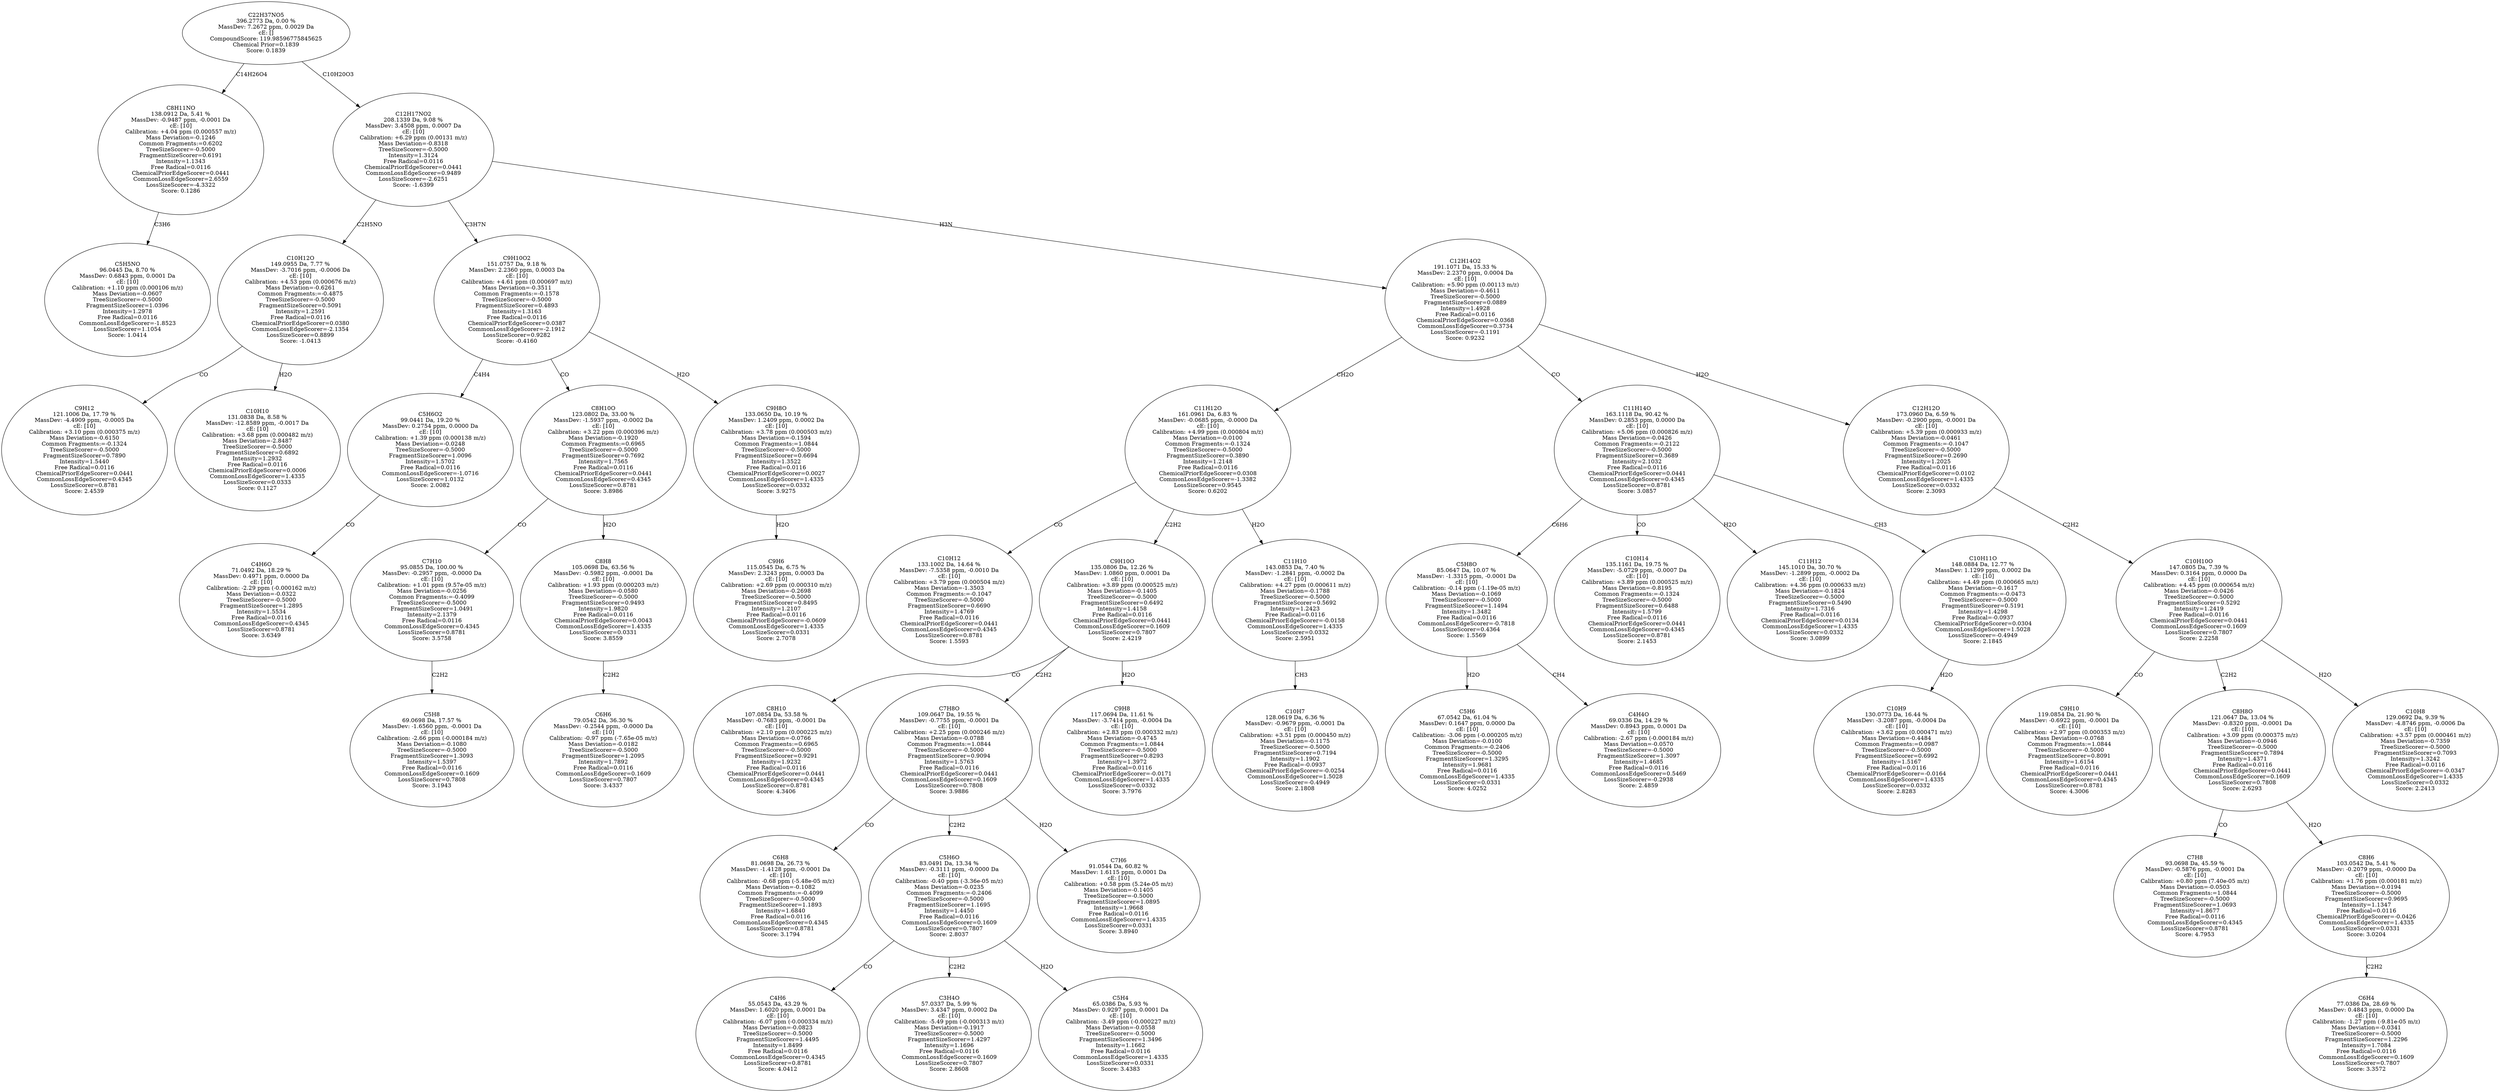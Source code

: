 strict digraph {
v1 [label="C5H5NO\n96.0445 Da, 8.70 %\nMassDev: 0.6843 ppm, 0.0001 Da\ncE: [10]\nCalibration: +1.10 ppm (0.000106 m/z)\nMass Deviation=-0.0607\nTreeSizeScorer=-0.5000\nFragmentSizeScorer=1.0396\nIntensity=1.2978\nFree Radical=0.0116\nCommonLossEdgeScorer=-1.8523\nLossSizeScorer=1.1054\nScore: 1.0414"];
v2 [label="C8H11NO\n138.0912 Da, 5.41 %\nMassDev: -0.9487 ppm, -0.0001 Da\ncE: [10]\nCalibration: +4.04 ppm (0.000557 m/z)\nMass Deviation=-0.1246\nCommon Fragments:=0.6202\nTreeSizeScorer=-0.5000\nFragmentSizeScorer=0.6191\nIntensity=1.1343\nFree Radical=0.0116\nChemicalPriorEdgeScorer=0.0441\nCommonLossEdgeScorer=2.6559\nLossSizeScorer=-4.3322\nScore: 0.1286"];
v3 [label="C9H12\n121.1006 Da, 17.79 %\nMassDev: -4.4909 ppm, -0.0005 Da\ncE: [10]\nCalibration: +3.10 ppm (0.000375 m/z)\nMass Deviation=-0.6150\nCommon Fragments:=-0.1324\nTreeSizeScorer=-0.5000\nFragmentSizeScorer=0.7890\nIntensity=1.5440\nFree Radical=0.0116\nChemicalPriorEdgeScorer=0.0441\nCommonLossEdgeScorer=0.4345\nLossSizeScorer=0.8781\nScore: 2.4539"];
v4 [label="C10H10\n131.0838 Da, 8.58 %\nMassDev: -12.8589 ppm, -0.0017 Da\ncE: [10]\nCalibration: +3.68 ppm (0.000482 m/z)\nMass Deviation=-2.8487\nTreeSizeScorer=-0.5000\nFragmentSizeScorer=0.6892\nIntensity=1.2932\nFree Radical=0.0116\nChemicalPriorEdgeScorer=0.0006\nCommonLossEdgeScorer=1.4335\nLossSizeScorer=0.0333\nScore: 0.1127"];
v5 [label="C10H12O\n149.0955 Da, 7.77 %\nMassDev: -3.7016 ppm, -0.0006 Da\ncE: [10]\nCalibration: +4.53 ppm (0.000676 m/z)\nMass Deviation=-0.6261\nCommon Fragments:=-0.4875\nTreeSizeScorer=-0.5000\nFragmentSizeScorer=0.5091\nIntensity=1.2591\nFree Radical=0.0116\nChemicalPriorEdgeScorer=0.0380\nCommonLossEdgeScorer=-2.1354\nLossSizeScorer=0.8899\nScore: -1.0413"];
v6 [label="C4H6O\n71.0492 Da, 18.29 %\nMassDev: 0.4971 ppm, 0.0000 Da\ncE: [10]\nCalibration: -2.29 ppm (-0.000162 m/z)\nMass Deviation=-0.0322\nTreeSizeScorer=-0.5000\nFragmentSizeScorer=1.2895\nIntensity=1.5534\nFree Radical=0.0116\nCommonLossEdgeScorer=0.4345\nLossSizeScorer=0.8781\nScore: 3.6349"];
v7 [label="C5H6O2\n99.0441 Da, 19.20 %\nMassDev: 0.2754 ppm, 0.0000 Da\ncE: [10]\nCalibration: +1.39 ppm (0.000138 m/z)\nMass Deviation=-0.0248\nTreeSizeScorer=-0.5000\nFragmentSizeScorer=1.0096\nIntensity=1.5702\nFree Radical=0.0116\nCommonLossEdgeScorer=-1.0716\nLossSizeScorer=1.0132\nScore: 2.0082"];
v8 [label="C5H8\n69.0698 Da, 17.57 %\nMassDev: -1.6560 ppm, -0.0001 Da\ncE: [10]\nCalibration: -2.66 ppm (-0.000184 m/z)\nMass Deviation=-0.1080\nTreeSizeScorer=-0.5000\nFragmentSizeScorer=1.3093\nIntensity=1.5397\nFree Radical=0.0116\nCommonLossEdgeScorer=0.1609\nLossSizeScorer=0.7808\nScore: 3.1943"];
v9 [label="C7H10\n95.0855 Da, 100.00 %\nMassDev: -0.2957 ppm, -0.0000 Da\ncE: [10]\nCalibration: +1.01 ppm (9.57e-05 m/z)\nMass Deviation=-0.0256\nCommon Fragments:=-0.4099\nTreeSizeScorer=-0.5000\nFragmentSizeScorer=1.0491\nIntensity=2.1379\nFree Radical=0.0116\nCommonLossEdgeScorer=0.4345\nLossSizeScorer=0.8781\nScore: 3.5758"];
v10 [label="C6H6\n79.0542 Da, 36.30 %\nMassDev: -0.2544 ppm, -0.0000 Da\ncE: [10]\nCalibration: -0.97 ppm (-7.65e-05 m/z)\nMass Deviation=-0.0182\nTreeSizeScorer=-0.5000\nFragmentSizeScorer=1.2095\nIntensity=1.7892\nFree Radical=0.0116\nCommonLossEdgeScorer=0.1609\nLossSizeScorer=0.7807\nScore: 3.4337"];
v11 [label="C8H8\n105.0698 Da, 63.56 %\nMassDev: -0.5982 ppm, -0.0001 Da\ncE: [10]\nCalibration: +1.93 ppm (0.000203 m/z)\nMass Deviation=-0.0580\nTreeSizeScorer=-0.5000\nFragmentSizeScorer=0.9493\nIntensity=1.9820\nFree Radical=0.0116\nChemicalPriorEdgeScorer=0.0043\nCommonLossEdgeScorer=1.4335\nLossSizeScorer=0.0331\nScore: 3.8559"];
v12 [label="C8H10O\n123.0802 Da, 33.00 %\nMassDev: -1.5937 ppm, -0.0002 Da\ncE: [10]\nCalibration: +3.22 ppm (0.000396 m/z)\nMass Deviation=-0.1920\nCommon Fragments:=0.6965\nTreeSizeScorer=-0.5000\nFragmentSizeScorer=0.7692\nIntensity=1.7565\nFree Radical=0.0116\nChemicalPriorEdgeScorer=0.0441\nCommonLossEdgeScorer=0.4345\nLossSizeScorer=0.8781\nScore: 3.8986"];
v13 [label="C9H6\n115.0545 Da, 6.75 %\nMassDev: 2.3243 ppm, 0.0003 Da\ncE: [10]\nCalibration: +2.69 ppm (0.000310 m/z)\nMass Deviation=-0.2698\nTreeSizeScorer=-0.5000\nFragmentSizeScorer=0.8495\nIntensity=1.2107\nFree Radical=0.0116\nChemicalPriorEdgeScorer=-0.0609\nCommonLossEdgeScorer=1.4335\nLossSizeScorer=0.0331\nScore: 2.7078"];
v14 [label="C9H8O\n133.0650 Da, 10.19 %\nMassDev: 1.2409 ppm, 0.0002 Da\ncE: [10]\nCalibration: +3.78 ppm (0.000503 m/z)\nMass Deviation=-0.1594\nCommon Fragments:=1.0844\nTreeSizeScorer=-0.5000\nFragmentSizeScorer=0.6694\nIntensity=1.3522\nFree Radical=0.0116\nChemicalPriorEdgeScorer=0.0027\nCommonLossEdgeScorer=1.4335\nLossSizeScorer=0.0332\nScore: 3.9275"];
v15 [label="C9H10O2\n151.0757 Da, 9.18 %\nMassDev: 2.2360 ppm, 0.0003 Da\ncE: [10]\nCalibration: +4.61 ppm (0.000697 m/z)\nMass Deviation=-0.3511\nCommon Fragments:=-0.1578\nTreeSizeScorer=-0.5000\nFragmentSizeScorer=0.4893\nIntensity=1.3163\nFree Radical=0.0116\nChemicalPriorEdgeScorer=0.0387\nCommonLossEdgeScorer=-2.1912\nLossSizeScorer=0.9282\nScore: -0.4160"];
v16 [label="C10H12\n133.1002 Da, 14.64 %\nMassDev: -7.5358 ppm, -0.0010 Da\ncE: [10]\nCalibration: +3.79 ppm (0.000504 m/z)\nMass Deviation=-1.3503\nCommon Fragments:=-0.1047\nTreeSizeScorer=-0.5000\nFragmentSizeScorer=0.6690\nIntensity=1.4769\nFree Radical=0.0116\nChemicalPriorEdgeScorer=0.0441\nCommonLossEdgeScorer=0.4345\nLossSizeScorer=0.8781\nScore: 1.5593"];
v17 [label="C8H10\n107.0854 Da, 53.58 %\nMassDev: -0.7683 ppm, -0.0001 Da\ncE: [10]\nCalibration: +2.10 ppm (0.000225 m/z)\nMass Deviation=-0.0766\nCommon Fragments:=0.6965\nTreeSizeScorer=-0.5000\nFragmentSizeScorer=0.9291\nIntensity=1.9232\nFree Radical=0.0116\nChemicalPriorEdgeScorer=0.0441\nCommonLossEdgeScorer=0.4345\nLossSizeScorer=0.8781\nScore: 4.3406"];
v18 [label="C6H8\n81.0698 Da, 26.73 %\nMassDev: -1.4128 ppm, -0.0001 Da\ncE: [10]\nCalibration: -0.68 ppm (-5.48e-05 m/z)\nMass Deviation=-0.1082\nCommon Fragments:=-0.4099\nTreeSizeScorer=-0.5000\nFragmentSizeScorer=1.1893\nIntensity=1.6840\nFree Radical=0.0116\nCommonLossEdgeScorer=0.4345\nLossSizeScorer=0.8781\nScore: 3.1794"];
v19 [label="C4H6\n55.0543 Da, 43.29 %\nMassDev: 1.6020 ppm, 0.0001 Da\ncE: [10]\nCalibration: -6.07 ppm (-0.000334 m/z)\nMass Deviation=-0.0823\nTreeSizeScorer=-0.5000\nFragmentSizeScorer=1.4495\nIntensity=1.8499\nFree Radical=0.0116\nCommonLossEdgeScorer=0.4345\nLossSizeScorer=0.8781\nScore: 4.0412"];
v20 [label="C3H4O\n57.0337 Da, 5.99 %\nMassDev: 3.4347 ppm, 0.0002 Da\ncE: [10]\nCalibration: -5.49 ppm (-0.000313 m/z)\nMass Deviation=-0.1917\nTreeSizeScorer=-0.5000\nFragmentSizeScorer=1.4297\nIntensity=1.1696\nFree Radical=0.0116\nCommonLossEdgeScorer=0.1609\nLossSizeScorer=0.7807\nScore: 2.8608"];
v21 [label="C5H4\n65.0386 Da, 5.93 %\nMassDev: 0.9297 ppm, 0.0001 Da\ncE: [10]\nCalibration: -3.49 ppm (-0.000227 m/z)\nMass Deviation=-0.0558\nTreeSizeScorer=-0.5000\nFragmentSizeScorer=1.3496\nIntensity=1.1662\nFree Radical=0.0116\nCommonLossEdgeScorer=1.4335\nLossSizeScorer=0.0331\nScore: 3.4383"];
v22 [label="C5H6O\n83.0491 Da, 13.34 %\nMassDev: -0.3111 ppm, -0.0000 Da\ncE: [10]\nCalibration: -0.40 ppm (-3.36e-05 m/z)\nMass Deviation=-0.0235\nCommon Fragments:=-0.2406\nTreeSizeScorer=-0.5000\nFragmentSizeScorer=1.1695\nIntensity=1.4450\nFree Radical=0.0116\nCommonLossEdgeScorer=0.1609\nLossSizeScorer=0.7807\nScore: 2.8037"];
v23 [label="C7H6\n91.0544 Da, 60.82 %\nMassDev: 1.6115 ppm, 0.0001 Da\ncE: [10]\nCalibration: +0.58 ppm (5.24e-05 m/z)\nMass Deviation=-0.1405\nTreeSizeScorer=-0.5000\nFragmentSizeScorer=1.0895\nIntensity=1.9668\nFree Radical=0.0116\nCommonLossEdgeScorer=1.4335\nLossSizeScorer=0.0331\nScore: 3.8940"];
v24 [label="C7H8O\n109.0647 Da, 19.55 %\nMassDev: -0.7755 ppm, -0.0001 Da\ncE: [10]\nCalibration: +2.25 ppm (0.000246 m/z)\nMass Deviation=-0.0788\nCommon Fragments:=1.0844\nTreeSizeScorer=-0.5000\nFragmentSizeScorer=0.9094\nIntensity=1.5763\nFree Radical=0.0116\nChemicalPriorEdgeScorer=0.0441\nCommonLossEdgeScorer=0.1609\nLossSizeScorer=0.7808\nScore: 3.9886"];
v25 [label="C9H8\n117.0694 Da, 11.61 %\nMassDev: -3.7414 ppm, -0.0004 Da\ncE: [10]\nCalibration: +2.83 ppm (0.000332 m/z)\nMass Deviation=-0.4745\nCommon Fragments:=1.0844\nTreeSizeScorer=-0.5000\nFragmentSizeScorer=0.8293\nIntensity=1.3972\nFree Radical=0.0116\nChemicalPriorEdgeScorer=-0.0171\nCommonLossEdgeScorer=1.4335\nLossSizeScorer=0.0332\nScore: 3.7976"];
v26 [label="C9H10O\n135.0806 Da, 12.26 %\nMassDev: 1.0860 ppm, 0.0001 Da\ncE: [10]\nCalibration: +3.89 ppm (0.000525 m/z)\nMass Deviation=-0.1405\nTreeSizeScorer=-0.5000\nFragmentSizeScorer=0.6492\nIntensity=1.4158\nFree Radical=0.0116\nChemicalPriorEdgeScorer=0.0441\nCommonLossEdgeScorer=0.1609\nLossSizeScorer=0.7807\nScore: 2.4219"];
v27 [label="C10H7\n128.0619 Da, 6.36 %\nMassDev: -0.9679 ppm, -0.0001 Da\ncE: [10]\nCalibration: +3.51 ppm (0.000450 m/z)\nMass Deviation=-0.1175\nTreeSizeScorer=-0.5000\nFragmentSizeScorer=0.7194\nIntensity=1.1902\nFree Radical=-0.0937\nChemicalPriorEdgeScorer=-0.0254\nCommonLossEdgeScorer=1.5028\nLossSizeScorer=-0.4949\nScore: 2.1808"];
v28 [label="C11H10\n143.0853 Da, 7.40 %\nMassDev: -1.2841 ppm, -0.0002 Da\ncE: [10]\nCalibration: +4.27 ppm (0.000611 m/z)\nMass Deviation=-0.1788\nTreeSizeScorer=-0.5000\nFragmentSizeScorer=0.5692\nIntensity=1.2423\nFree Radical=0.0116\nChemicalPriorEdgeScorer=-0.0158\nCommonLossEdgeScorer=1.4335\nLossSizeScorer=0.0332\nScore: 2.5951"];
v29 [label="C11H12O\n161.0961 Da, 6.83 %\nMassDev: -0.0685 ppm, -0.0000 Da\ncE: [10]\nCalibration: +4.99 ppm (0.000804 m/z)\nMass Deviation=-0.0100\nCommon Fragments:=-0.1324\nTreeSizeScorer=-0.5000\nFragmentSizeScorer=0.3890\nIntensity=1.2148\nFree Radical=0.0116\nChemicalPriorEdgeScorer=0.0308\nCommonLossEdgeScorer=-1.3382\nLossSizeScorer=0.9545\nScore: 0.6202"];
v30 [label="C5H6\n67.0542 Da, 61.04 %\nMassDev: 0.1647 ppm, 0.0000 Da\ncE: [10]\nCalibration: -3.06 ppm (-0.000205 m/z)\nMass Deviation=-0.0100\nCommon Fragments:=-0.2406\nTreeSizeScorer=-0.5000\nFragmentSizeScorer=1.3295\nIntensity=1.9681\nFree Radical=0.0116\nCommonLossEdgeScorer=1.4335\nLossSizeScorer=0.0331\nScore: 4.0252"];
v31 [label="C4H4O\n69.0336 Da, 14.29 %\nMassDev: 0.8943 ppm, 0.0001 Da\ncE: [10]\nCalibration: -2.67 ppm (-0.000184 m/z)\nMass Deviation=-0.0570\nTreeSizeScorer=-0.5000\nFragmentSizeScorer=1.3097\nIntensity=1.4685\nFree Radical=0.0116\nCommonLossEdgeScorer=0.5469\nLossSizeScorer=-0.2938\nScore: 2.4859"];
v32 [label="C5H8O\n85.0647 Da, 10.07 %\nMassDev: -1.3315 ppm, -0.0001 Da\ncE: [10]\nCalibration: -0.14 ppm (-1.19e-05 m/z)\nMass Deviation=-0.1069\nTreeSizeScorer=-0.5000\nFragmentSizeScorer=1.1494\nIntensity=1.3482\nFree Radical=0.0116\nCommonLossEdgeScorer=-0.7818\nLossSizeScorer=0.4364\nScore: 1.5569"];
v33 [label="C10H14\n135.1161 Da, 19.75 %\nMassDev: -5.0729 ppm, -0.0007 Da\ncE: [10]\nCalibration: +3.89 ppm (0.000525 m/z)\nMass Deviation=-0.8195\nCommon Fragments:=-0.1324\nTreeSizeScorer=-0.5000\nFragmentSizeScorer=0.6488\nIntensity=1.5799\nFree Radical=0.0116\nChemicalPriorEdgeScorer=0.0441\nCommonLossEdgeScorer=0.4345\nLossSizeScorer=0.8781\nScore: 2.1453"];
v34 [label="C11H12\n145.1010 Da, 30.70 %\nMassDev: -1.2899 ppm, -0.0002 Da\ncE: [10]\nCalibration: +4.36 ppm (0.000633 m/z)\nMass Deviation=-0.1824\nTreeSizeScorer=-0.5000\nFragmentSizeScorer=0.5490\nIntensity=1.7316\nFree Radical=0.0116\nChemicalPriorEdgeScorer=0.0134\nCommonLossEdgeScorer=1.4335\nLossSizeScorer=0.0332\nScore: 3.0899"];
v35 [label="C10H9\n130.0773 Da, 16.44 %\nMassDev: -3.2087 ppm, -0.0004 Da\ncE: [10]\nCalibration: +3.62 ppm (0.000471 m/z)\nMass Deviation=-0.4484\nCommon Fragments:=0.0987\nTreeSizeScorer=-0.5000\nFragmentSizeScorer=0.6992\nIntensity=1.5167\nFree Radical=0.0116\nChemicalPriorEdgeScorer=-0.0164\nCommonLossEdgeScorer=1.4335\nLossSizeScorer=0.0332\nScore: 2.8283"];
v36 [label="C10H11O\n148.0884 Da, 12.77 %\nMassDev: 1.1299 ppm, 0.0002 Da\ncE: [10]\nCalibration: +4.49 ppm (0.000665 m/z)\nMass Deviation=-0.1617\nCommon Fragments:=-0.0473\nTreeSizeScorer=-0.5000\nFragmentSizeScorer=0.5191\nIntensity=1.4298\nFree Radical=-0.0937\nChemicalPriorEdgeScorer=0.0304\nCommonLossEdgeScorer=1.5028\nLossSizeScorer=-0.4949\nScore: 2.1845"];
v37 [label="C11H14O\n163.1118 Da, 90.42 %\nMassDev: 0.2853 ppm, 0.0000 Da\ncE: [10]\nCalibration: +5.06 ppm (0.000826 m/z)\nMass Deviation=-0.0426\nCommon Fragments:=-0.2122\nTreeSizeScorer=-0.5000\nFragmentSizeScorer=0.3689\nIntensity=2.1032\nFree Radical=0.0116\nChemicalPriorEdgeScorer=0.0441\nCommonLossEdgeScorer=0.4345\nLossSizeScorer=0.8781\nScore: 3.0857"];
v38 [label="C9H10\n119.0854 Da, 21.90 %\nMassDev: -0.6922 ppm, -0.0001 Da\ncE: [10]\nCalibration: +2.97 ppm (0.000353 m/z)\nMass Deviation=-0.0768\nCommon Fragments:=1.0844\nTreeSizeScorer=-0.5000\nFragmentSizeScorer=0.8091\nIntensity=1.6154\nFree Radical=0.0116\nChemicalPriorEdgeScorer=0.0441\nCommonLossEdgeScorer=0.4345\nLossSizeScorer=0.8781\nScore: 4.3006"];
v39 [label="C7H8\n93.0698 Da, 45.59 %\nMassDev: -0.5876 ppm, -0.0001 Da\ncE: [10]\nCalibration: +0.80 ppm (7.40e-05 m/z)\nMass Deviation=-0.0503\nCommon Fragments:=1.0844\nTreeSizeScorer=-0.5000\nFragmentSizeScorer=1.0693\nIntensity=1.8677\nFree Radical=0.0116\nCommonLossEdgeScorer=0.4345\nLossSizeScorer=0.8781\nScore: 4.7953"];
v40 [label="C6H4\n77.0386 Da, 28.69 %\nMassDev: 0.4843 ppm, 0.0000 Da\ncE: [10]\nCalibration: -1.27 ppm (-9.81e-05 m/z)\nMass Deviation=-0.0341\nTreeSizeScorer=-0.5000\nFragmentSizeScorer=1.2296\nIntensity=1.7084\nFree Radical=0.0116\nCommonLossEdgeScorer=0.1609\nLossSizeScorer=0.7807\nScore: 3.3572"];
v41 [label="C8H6\n103.0542 Da, 5.41 %\nMassDev: -0.2079 ppm, -0.0000 Da\ncE: [10]\nCalibration: +1.76 ppm (0.000181 m/z)\nMass Deviation=-0.0194\nTreeSizeScorer=-0.5000\nFragmentSizeScorer=0.9695\nIntensity=1.1347\nFree Radical=0.0116\nChemicalPriorEdgeScorer=-0.0426\nCommonLossEdgeScorer=1.4335\nLossSizeScorer=0.0331\nScore: 3.0204"];
v42 [label="C8H8O\n121.0647 Da, 13.04 %\nMassDev: -0.8320 ppm, -0.0001 Da\ncE: [10]\nCalibration: +3.09 ppm (0.000375 m/z)\nMass Deviation=-0.0946\nTreeSizeScorer=-0.5000\nFragmentSizeScorer=0.7894\nIntensity=1.4371\nFree Radical=0.0116\nChemicalPriorEdgeScorer=0.0441\nCommonLossEdgeScorer=0.1609\nLossSizeScorer=0.7808\nScore: 2.6293"];
v43 [label="C10H8\n129.0692 Da, 9.39 %\nMassDev: -4.8746 ppm, -0.0006 Da\ncE: [10]\nCalibration: +3.57 ppm (0.000461 m/z)\nMass Deviation=-0.7359\nTreeSizeScorer=-0.5000\nFragmentSizeScorer=0.7093\nIntensity=1.3242\nFree Radical=0.0116\nChemicalPriorEdgeScorer=-0.0347\nCommonLossEdgeScorer=1.4335\nLossSizeScorer=0.0332\nScore: 2.2413"];
v44 [label="C10H10O\n147.0805 Da, 7.39 %\nMassDev: 0.3164 ppm, 0.0000 Da\ncE: [10]\nCalibration: +4.45 ppm (0.000654 m/z)\nMass Deviation=-0.0426\nTreeSizeScorer=-0.5000\nFragmentSizeScorer=0.5292\nIntensity=1.2419\nFree Radical=0.0116\nChemicalPriorEdgeScorer=0.0441\nCommonLossEdgeScorer=0.1609\nLossSizeScorer=0.7807\nScore: 2.2258"];
v45 [label="C12H12O\n173.0960 Da, 6.59 %\nMassDev: -0.2900 ppm, -0.0001 Da\ncE: [10]\nCalibration: +5.39 ppm (0.000933 m/z)\nMass Deviation=-0.0461\nCommon Fragments:=-0.1047\nTreeSizeScorer=-0.5000\nFragmentSizeScorer=0.2690\nIntensity=1.2025\nFree Radical=0.0116\nChemicalPriorEdgeScorer=0.0102\nCommonLossEdgeScorer=1.4335\nLossSizeScorer=0.0332\nScore: 2.3093"];
v46 [label="C12H14O2\n191.1071 Da, 15.33 %\nMassDev: 2.2370 ppm, 0.0004 Da\ncE: [10]\nCalibration: +5.90 ppm (0.00113 m/z)\nMass Deviation=-0.4611\nTreeSizeScorer=-0.5000\nFragmentSizeScorer=0.0889\nIntensity=1.4928\nFree Radical=0.0116\nChemicalPriorEdgeScorer=0.0368\nCommonLossEdgeScorer=0.3734\nLossSizeScorer=-0.1191\nScore: 0.9232"];
v47 [label="C12H17NO2\n208.1339 Da, 9.08 %\nMassDev: 3.4508 ppm, 0.0007 Da\ncE: [10]\nCalibration: +6.29 ppm (0.00131 m/z)\nMass Deviation=-0.8318\nTreeSizeScorer=-0.5000\nIntensity=1.3124\nFree Radical=0.0116\nChemicalPriorEdgeScorer=0.0441\nCommonLossEdgeScorer=0.9489\nLossSizeScorer=-2.6251\nScore: -1.6399"];
v48 [label="C22H37NO5\n396.2773 Da, 0.00 %\nMassDev: 7.2672 ppm, 0.0029 Da\ncE: []\nCompoundScore: 119.98596775845625\nChemical Prior=0.1839\nScore: 0.1839"];
v2 -> v1 [label="C3H6"];
v48 -> v2 [label="C14H26O4"];
v5 -> v3 [label="CO"];
v5 -> v4 [label="H2O"];
v47 -> v5 [label="C2H5NO"];
v7 -> v6 [label="CO"];
v15 -> v7 [label="C4H4"];
v9 -> v8 [label="C2H2"];
v12 -> v9 [label="CO"];
v11 -> v10 [label="C2H2"];
v12 -> v11 [label="H2O"];
v15 -> v12 [label="CO"];
v14 -> v13 [label="H2O"];
v15 -> v14 [label="H2O"];
v47 -> v15 [label="C3H7N"];
v29 -> v16 [label="CO"];
v26 -> v17 [label="CO"];
v24 -> v18 [label="CO"];
v22 -> v19 [label="CO"];
v22 -> v20 [label="C2H2"];
v22 -> v21 [label="H2O"];
v24 -> v22 [label="C2H2"];
v24 -> v23 [label="H2O"];
v26 -> v24 [label="C2H2"];
v26 -> v25 [label="H2O"];
v29 -> v26 [label="C2H2"];
v28 -> v27 [label="CH3"];
v29 -> v28 [label="H2O"];
v46 -> v29 [label="CH2O"];
v32 -> v30 [label="H2O"];
v32 -> v31 [label="CH4"];
v37 -> v32 [label="C6H6"];
v37 -> v33 [label="CO"];
v37 -> v34 [label="H2O"];
v36 -> v35 [label="H2O"];
v37 -> v36 [label="CH3"];
v46 -> v37 [label="CO"];
v44 -> v38 [label="CO"];
v42 -> v39 [label="CO"];
v41 -> v40 [label="C2H2"];
v42 -> v41 [label="H2O"];
v44 -> v42 [label="C2H2"];
v44 -> v43 [label="H2O"];
v45 -> v44 [label="C2H2"];
v46 -> v45 [label="H2O"];
v47 -> v46 [label="H3N"];
v48 -> v47 [label="C10H20O3"];
}